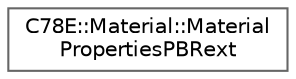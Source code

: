 digraph "Graphical Class Hierarchy"
{
 // LATEX_PDF_SIZE
  bgcolor="transparent";
  edge [fontname=Helvetica,fontsize=10,labelfontname=Helvetica,labelfontsize=10];
  node [fontname=Helvetica,fontsize=10,shape=box,height=0.2,width=0.4];
  rankdir="LR";
  Node0 [id="Node000000",label="C78E::Material::Material\lPropertiesPBRext",height=0.2,width=0.4,color="grey40", fillcolor="white", style="filled",URL="$d6/d9e/struct_c78_e_1_1_material_1_1_material_properties_p_b_rext.html",tooltip=" "];
}
